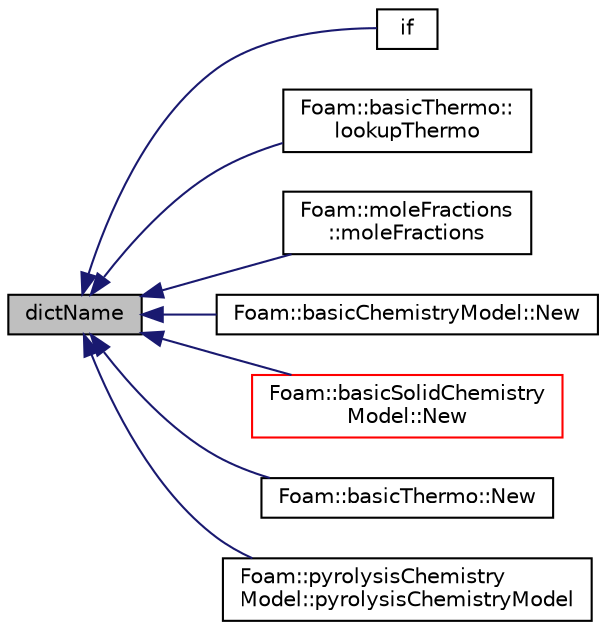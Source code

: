 digraph "dictName"
{
  bgcolor="transparent";
  edge [fontname="Helvetica",fontsize="10",labelfontname="Helvetica",labelfontsize="10"];
  node [fontname="Helvetica",fontsize="10",shape=record];
  rankdir="LR";
  Node1 [label="dictName",height=0.2,width=0.4,color="black", fillcolor="grey75", style="filled", fontcolor="black"];
  Node1 -> Node2 [dir="back",color="midnightblue",fontsize="10",style="solid",fontname="Helvetica"];
  Node2 [label="if",height=0.2,width=0.4,color="black",URL="$a04572.html#a42e58ec452958055c354b8051d98cead"];
  Node1 -> Node3 [dir="back",color="midnightblue",fontsize="10",style="solid",fontname="Helvetica"];
  Node3 [label="Foam::basicThermo::\llookupThermo",height=0.2,width=0.4,color="black",URL="$a00120.html#a1a973e5b42d222c61500a0d68386822d"];
  Node1 -> Node4 [dir="back",color="midnightblue",fontsize="10",style="solid",fontname="Helvetica"];
  Node4 [label="Foam::moleFractions\l::moleFractions",height=0.2,width=0.4,color="black",URL="$a01562.html#abe155bf391d171736e0046d3aa8e4b48",tooltip="Construct from Time and dictionary. "];
  Node1 -> Node5 [dir="back",color="midnightblue",fontsize="10",style="solid",fontname="Helvetica"];
  Node5 [label="Foam::basicChemistryModel::New",height=0.2,width=0.4,color="black",URL="$a00098.html#a7b47993ce45ac28d33333fdf3a49b21f"];
  Node1 -> Node6 [dir="back",color="midnightblue",fontsize="10",style="solid",fontname="Helvetica"];
  Node6 [label="Foam::basicSolidChemistry\lModel::New",height=0.2,width=0.4,color="red",URL="$a00112.html#a90725e349a733b4b029f42b4c6dfd480",tooltip="Selector. "];
  Node1 -> Node7 [dir="back",color="midnightblue",fontsize="10",style="solid",fontname="Helvetica"];
  Node7 [label="Foam::basicThermo::New",height=0.2,width=0.4,color="black",URL="$a00120.html#a390ae4accfd7bda53c012a84574d7f01"];
  Node1 -> Node8 [dir="back",color="midnightblue",fontsize="10",style="solid",fontname="Helvetica"];
  Node8 [label="Foam::pyrolysisChemistry\lModel::pyrolysisChemistryModel",height=0.2,width=0.4,color="black",URL="$a02095.html#a48b5b00a3a5a0b6d6ca7eeaea3170457",tooltip="Construct from mesh and phase name. "];
}
